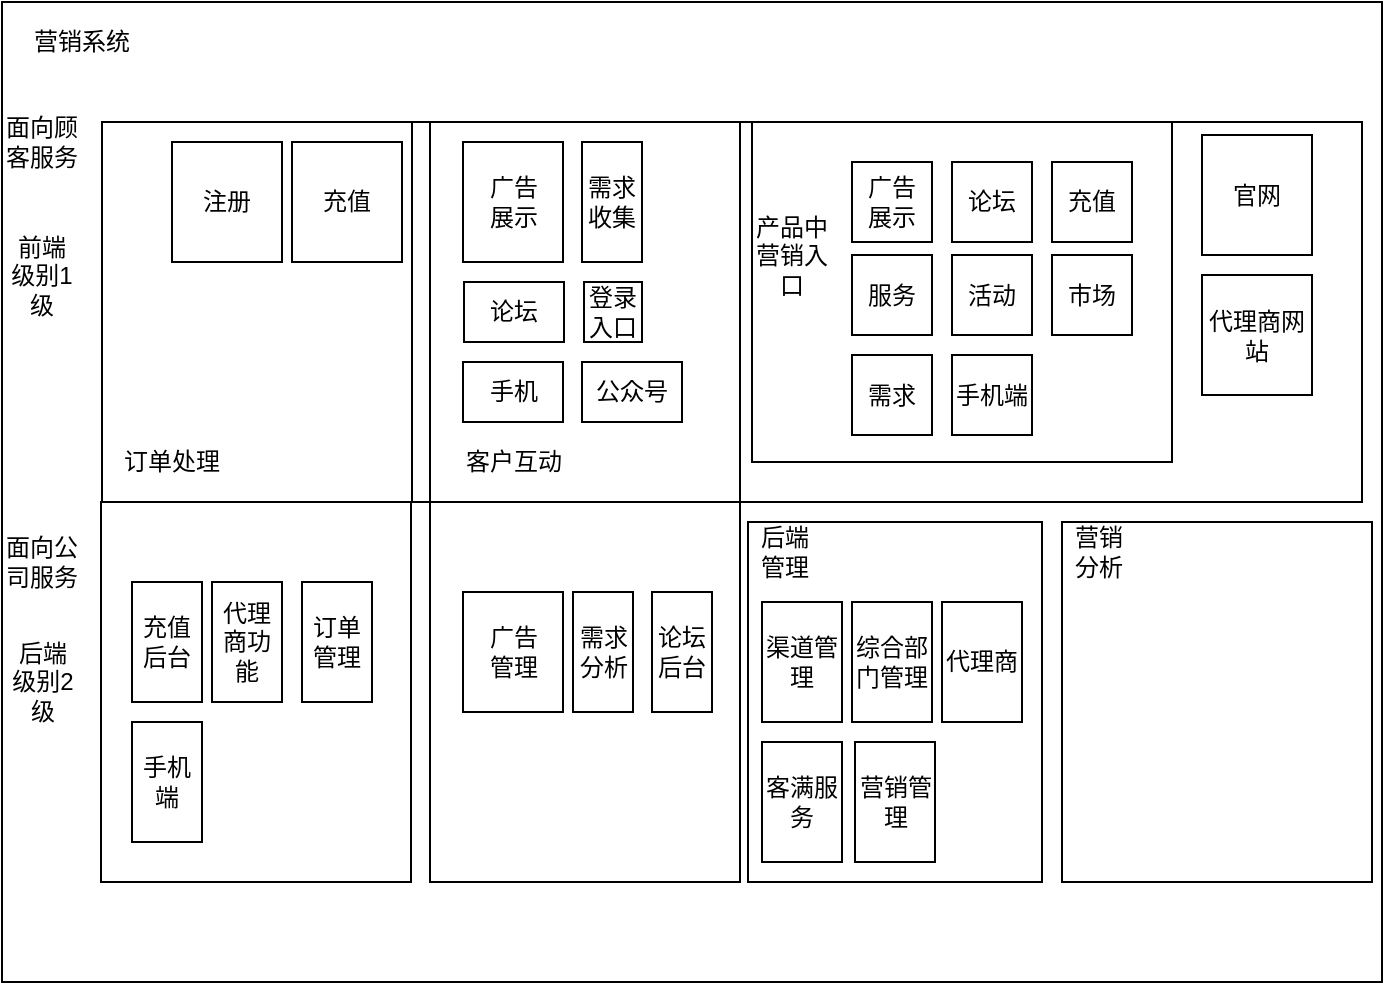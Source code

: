 <mxfile pages="6" version="11.2.8" type="github"><diagram id="dJOHCIkboeItPahkUNPv" name="系统架构"><mxGraphModel dx="1422" dy="745" grid="1" gridSize="10" guides="1" tooltips="1" connect="1" arrows="1" fold="1" page="1" pageScale="1" pageWidth="827" pageHeight="1169" math="0" shadow="0"><root><mxCell id="0"/><mxCell id="1" parent="0"/><mxCell id="8OVUZfRqo_2GLZZ9371y-1" value="" style="rounded=0;whiteSpace=wrap;html=1;" parent="1" vertex="1"><mxGeometry x="30" y="100" width="690" height="490" as="geometry"/></mxCell><mxCell id="BWvPKI6jvsDSWNP760tG-7" value="" style="rounded=0;whiteSpace=wrap;html=1;" parent="1" vertex="1"><mxGeometry x="244" y="350" width="155" height="190" as="geometry"/></mxCell><mxCell id="BWvPKI6jvsDSWNP760tG-6" value="" style="rounded=0;whiteSpace=wrap;html=1;" parent="1" vertex="1"><mxGeometry x="79.5" y="350" width="155" height="190" as="geometry"/></mxCell><mxCell id="BWvPKI6jvsDSWNP760tG-2" value="" style="rounded=0;whiteSpace=wrap;html=1;shadow=0;" parent="1" vertex="1"><mxGeometry x="80" y="160" width="630" height="190" as="geometry"/></mxCell><mxCell id="8OVUZfRqo_2GLZZ9371y-2" value="营销系统" style="text;html=1;strokeColor=none;fillColor=none;align=center;verticalAlign=middle;whiteSpace=wrap;rounded=0;" parent="1" vertex="1"><mxGeometry x="40" y="110" width="60" height="20" as="geometry"/></mxCell><mxCell id="8OVUZfRqo_2GLZZ9371y-5" value="面向顾客服务" style="text;html=1;strokeColor=none;fillColor=none;align=center;verticalAlign=middle;whiteSpace=wrap;rounded=0;" parent="1" vertex="1"><mxGeometry x="30" y="150" width="40" height="40" as="geometry"/></mxCell><mxCell id="8OVUZfRqo_2GLZZ9371y-6" value="面向公&lt;br&gt;司服务" style="text;html=1;strokeColor=none;fillColor=none;align=center;verticalAlign=middle;whiteSpace=wrap;rounded=0;" parent="1" vertex="1"><mxGeometry x="30" y="365" width="40" height="30" as="geometry"/></mxCell><mxCell id="8OVUZfRqo_2GLZZ9371y-14" value="" style="rounded=0;whiteSpace=wrap;html=1;" parent="1" vertex="1"><mxGeometry x="80" y="160" width="155" height="190" as="geometry"/></mxCell><mxCell id="8OVUZfRqo_2GLZZ9371y-7" value="充值" style="rounded=0;whiteSpace=wrap;html=1;" parent="1" vertex="1"><mxGeometry x="175" y="170" width="55" height="60" as="geometry"/></mxCell><mxCell id="8OVUZfRqo_2GLZZ9371y-8" value="充值后台" style="rounded=0;whiteSpace=wrap;html=1;" parent="1" vertex="1"><mxGeometry x="95" y="390" width="35" height="60" as="geometry"/></mxCell><mxCell id="8OVUZfRqo_2GLZZ9371y-15" value="注册" style="rounded=0;whiteSpace=wrap;html=1;" parent="1" vertex="1"><mxGeometry x="115" y="170" width="55" height="60" as="geometry"/></mxCell><mxCell id="8OVUZfRqo_2GLZZ9371y-19" value="订单处理" style="text;html=1;strokeColor=none;fillColor=none;align=center;verticalAlign=middle;whiteSpace=wrap;rounded=0;" parent="1" vertex="1"><mxGeometry x="85" y="320" width="60" height="20" as="geometry"/></mxCell><mxCell id="8OVUZfRqo_2GLZZ9371y-21" value="" style="rounded=0;whiteSpace=wrap;html=1;" parent="1" vertex="1"><mxGeometry x="405" y="160" width="210" height="170" as="geometry"/></mxCell><mxCell id="8OVUZfRqo_2GLZZ9371y-22" value="产品中营销入口" style="text;html=1;strokeColor=none;fillColor=none;align=center;verticalAlign=middle;whiteSpace=wrap;rounded=0;" parent="1" vertex="1"><mxGeometry x="405" y="200" width="40" height="53" as="geometry"/></mxCell><mxCell id="8OVUZfRqo_2GLZZ9371y-23" value="广告&lt;br&gt;展示" style="rounded=0;whiteSpace=wrap;html=1;" parent="1" vertex="1"><mxGeometry x="455" y="180" width="40" height="40" as="geometry"/></mxCell><mxCell id="8OVUZfRqo_2GLZZ9371y-24" value="论坛" style="rounded=0;whiteSpace=wrap;html=1;" parent="1" vertex="1"><mxGeometry x="505" y="180" width="40" height="40" as="geometry"/></mxCell><mxCell id="8OVUZfRqo_2GLZZ9371y-25" value="充值" style="rounded=0;whiteSpace=wrap;html=1;" parent="1" vertex="1"><mxGeometry x="555" y="180" width="40" height="40" as="geometry"/></mxCell><mxCell id="8OVUZfRqo_2GLZZ9371y-26" value="服务" style="rounded=0;whiteSpace=wrap;html=1;" parent="1" vertex="1"><mxGeometry x="455" y="226.5" width="40" height="40" as="geometry"/></mxCell><mxCell id="8OVUZfRqo_2GLZZ9371y-27" value="活动" style="rounded=0;whiteSpace=wrap;html=1;" parent="1" vertex="1"><mxGeometry x="505" y="226.5" width="40" height="40" as="geometry"/></mxCell><mxCell id="8OVUZfRqo_2GLZZ9371y-28" value="市场" style="rounded=0;whiteSpace=wrap;html=1;" parent="1" vertex="1"><mxGeometry x="555" y="226.5" width="40" height="40" as="geometry"/></mxCell><mxCell id="8OVUZfRqo_2GLZZ9371y-29" value="" style="rounded=0;whiteSpace=wrap;html=1;" parent="1" vertex="1"><mxGeometry x="244" y="160" width="155" height="190" as="geometry"/></mxCell><mxCell id="8OVUZfRqo_2GLZZ9371y-16" value="官网" style="rounded=0;whiteSpace=wrap;html=1;" parent="1" vertex="1"><mxGeometry x="630" y="166.5" width="55" height="60" as="geometry"/></mxCell><mxCell id="8OVUZfRqo_2GLZZ9371y-17" value="论坛" style="rounded=0;whiteSpace=wrap;html=1;" parent="1" vertex="1"><mxGeometry x="261" y="240" width="50" height="30" as="geometry"/></mxCell><mxCell id="8OVUZfRqo_2GLZZ9371y-18" value="代理商网站" style="rounded=0;whiteSpace=wrap;html=1;" parent="1" vertex="1"><mxGeometry x="630" y="236.5" width="55" height="60" as="geometry"/></mxCell><mxCell id="8OVUZfRqo_2GLZZ9371y-20" value="广告&lt;br&gt;展示" style="rounded=0;whiteSpace=wrap;html=1;" parent="1" vertex="1"><mxGeometry x="260.5" y="170" width="50" height="60" as="geometry"/></mxCell><mxCell id="8OVUZfRqo_2GLZZ9371y-30" value="客户互动" style="text;html=1;strokeColor=none;fillColor=none;align=center;verticalAlign=middle;whiteSpace=wrap;rounded=0;" parent="1" vertex="1"><mxGeometry x="255.5" y="320" width="60" height="20" as="geometry"/></mxCell><mxCell id="8OVUZfRqo_2GLZZ9371y-31" value="需求收集" style="rounded=0;whiteSpace=wrap;html=1;" parent="1" vertex="1"><mxGeometry x="320" y="170" width="30" height="60" as="geometry"/></mxCell><mxCell id="8OVUZfRqo_2GLZZ9371y-33" value="广告&lt;br&gt;管理" style="rounded=0;whiteSpace=wrap;html=1;" parent="1" vertex="1"><mxGeometry x="260.5" y="395" width="50" height="60" as="geometry"/></mxCell><mxCell id="8OVUZfRqo_2GLZZ9371y-34" value="前端&lt;br&gt;级别1级" style="text;html=1;strokeColor=none;fillColor=none;align=center;verticalAlign=middle;whiteSpace=wrap;rounded=0;" parent="1" vertex="1"><mxGeometry x="30" y="211.5" width="40" height="50" as="geometry"/></mxCell><mxCell id="8OVUZfRqo_2GLZZ9371y-35" value="后端&lt;br&gt;级别2级" style="text;html=1;strokeColor=none;fillColor=none;align=center;verticalAlign=middle;whiteSpace=wrap;rounded=0;" parent="1" vertex="1"><mxGeometry x="31" y="430" width="39" height="20" as="geometry"/></mxCell><mxCell id="8OVUZfRqo_2GLZZ9371y-36" value="需求分析" style="rounded=0;whiteSpace=wrap;html=1;" parent="1" vertex="1"><mxGeometry x="315.5" y="395" width="30" height="60" as="geometry"/></mxCell><mxCell id="8OVUZfRqo_2GLZZ9371y-37" value="需求" style="rounded=0;whiteSpace=wrap;html=1;" parent="1" vertex="1"><mxGeometry x="455" y="276.5" width="40" height="40" as="geometry"/></mxCell><mxCell id="8OVUZfRqo_2GLZZ9371y-38" value="论坛后台" style="rounded=0;whiteSpace=wrap;html=1;" parent="1" vertex="1"><mxGeometry x="355" y="395" width="30" height="60" as="geometry"/></mxCell><mxCell id="8OVUZfRqo_2GLZZ9371y-39" value="登录入口" style="rounded=0;whiteSpace=wrap;html=1;" parent="1" vertex="1"><mxGeometry x="321" y="240" width="29" height="30" as="geometry"/></mxCell><mxCell id="8OVUZfRqo_2GLZZ9371y-40" value="手机端" style="rounded=0;whiteSpace=wrap;html=1;" parent="1" vertex="1"><mxGeometry x="95" y="460" width="35" height="60" as="geometry"/></mxCell><mxCell id="8OVUZfRqo_2GLZZ9371y-41" value="代理商功能" style="rounded=0;whiteSpace=wrap;html=1;" parent="1" vertex="1"><mxGeometry x="135" y="390" width="35" height="60" as="geometry"/></mxCell><mxCell id="8OVUZfRqo_2GLZZ9371y-42" value="" style="rounded=0;whiteSpace=wrap;html=1;" parent="1" vertex="1"><mxGeometry x="403" y="360" width="147" height="180" as="geometry"/></mxCell><mxCell id="8OVUZfRqo_2GLZZ9371y-43" value="后端管理" style="text;html=1;strokeColor=none;fillColor=none;align=center;verticalAlign=middle;whiteSpace=wrap;rounded=0;" parent="1" vertex="1"><mxGeometry x="403" y="365" width="37" height="20" as="geometry"/></mxCell><mxCell id="8OVUZfRqo_2GLZZ9371y-44" value="手机端" style="rounded=0;whiteSpace=wrap;html=1;" parent="1" vertex="1"><mxGeometry x="505" y="276.5" width="40" height="40" as="geometry"/></mxCell><mxCell id="8OVUZfRqo_2GLZZ9371y-45" value="渠道管理" style="rounded=0;whiteSpace=wrap;html=1;" parent="1" vertex="1"><mxGeometry x="410" y="400" width="40" height="60" as="geometry"/></mxCell><mxCell id="8OVUZfRqo_2GLZZ9371y-46" value="综合部门管理" style="rounded=0;whiteSpace=wrap;html=1;" parent="1" vertex="1"><mxGeometry x="455" y="400" width="40" height="60" as="geometry"/></mxCell><mxCell id="8OVUZfRqo_2GLZZ9371y-47" value="代理商" style="rounded=0;whiteSpace=wrap;html=1;" parent="1" vertex="1"><mxGeometry x="500" y="400" width="40" height="60" as="geometry"/></mxCell><mxCell id="8OVUZfRqo_2GLZZ9371y-48" value="客满服务" style="rounded=0;whiteSpace=wrap;html=1;" parent="1" vertex="1"><mxGeometry x="410" y="470" width="40" height="60" as="geometry"/></mxCell><mxCell id="8OVUZfRqo_2GLZZ9371y-49" value="" style="rounded=0;whiteSpace=wrap;html=1;" parent="1" vertex="1"><mxGeometry x="560" y="360" width="155" height="180" as="geometry"/></mxCell><mxCell id="8OVUZfRqo_2GLZZ9371y-50" value="营销分析" style="text;html=1;strokeColor=none;fillColor=none;align=center;verticalAlign=middle;whiteSpace=wrap;rounded=0;" parent="1" vertex="1"><mxGeometry x="560" y="365" width="37" height="20" as="geometry"/></mxCell><mxCell id="8OVUZfRqo_2GLZZ9371y-51" value="营销管理" style="rounded=0;whiteSpace=wrap;html=1;" parent="1" vertex="1"><mxGeometry x="456.5" y="470" width="40" height="60" as="geometry"/></mxCell><mxCell id="ENSCE3bGkrFfB0t8PYa9-1" value="订单管理" style="rounded=0;whiteSpace=wrap;html=1;" parent="1" vertex="1"><mxGeometry x="180" y="390" width="35" height="60" as="geometry"/></mxCell><mxCell id="ENSCE3bGkrFfB0t8PYa9-2" value="手机" style="rounded=0;whiteSpace=wrap;html=1;" parent="1" vertex="1"><mxGeometry x="260.5" y="280" width="50" height="30" as="geometry"/></mxCell><mxCell id="ENSCE3bGkrFfB0t8PYa9-3" value="公众号" style="rounded=0;whiteSpace=wrap;html=1;" parent="1" vertex="1"><mxGeometry x="320" y="280" width="50" height="30" as="geometry"/></mxCell></root></mxGraphModel></diagram><diagram id="Pqgnx7zMraRc7JqSscB2" name="系统关系"><mxGraphModel dx="1422" dy="794" grid="1" gridSize="10" guides="1" tooltips="1" connect="1" arrows="1" fold="1" page="1" pageScale="1" pageWidth="827" pageHeight="1169" math="0" shadow="0"><root><mxCell id="yq1xWKlDOMoZtoN_yqeq-0"/><mxCell id="yq1xWKlDOMoZtoN_yqeq-1" parent="yq1xWKlDOMoZtoN_yqeq-0"/><mxCell id="4lQ2TejCgX8a-yZA1V0F-0" value="" style="rounded=0;whiteSpace=wrap;html=1;" parent="yq1xWKlDOMoZtoN_yqeq-1" vertex="1"><mxGeometry x="40" y="185" width="410" height="370" as="geometry"/></mxCell><mxCell id="4lQ2TejCgX8a-yZA1V0F-1" value="营销系统" style="text;html=1;strokeColor=none;fillColor=none;align=center;verticalAlign=middle;whiteSpace=wrap;rounded=0;" parent="yq1xWKlDOMoZtoN_yqeq-1" vertex="1"><mxGeometry x="70" y="191" width="60" height="20" as="geometry"/></mxCell><mxCell id="1bNXqoCAz5BI5CjWrbjK-0" value="" style="rounded=0;whiteSpace=wrap;html=1;" parent="yq1xWKlDOMoZtoN_yqeq-1" vertex="1"><mxGeometry x="500" y="395" width="240" height="150" as="geometry"/></mxCell><mxCell id="1bNXqoCAz5BI5CjWrbjK-1" value="产品运维" style="text;html=1;strokeColor=none;fillColor=none;align=center;verticalAlign=middle;whiteSpace=wrap;rounded=0;" parent="yq1xWKlDOMoZtoN_yqeq-1" vertex="1"><mxGeometry x="500" y="395" width="60" height="20" as="geometry"/></mxCell><mxCell id="1bNXqoCAz5BI5CjWrbjK-2" value="" style="rounded=0;whiteSpace=wrap;html=1;" parent="yq1xWKlDOMoZtoN_yqeq-1" vertex="1"><mxGeometry x="490" y="110" width="240" height="150" as="geometry"/></mxCell><mxCell id="1bNXqoCAz5BI5CjWrbjK-3" value="产品" style="text;html=1;strokeColor=none;fillColor=none;align=center;verticalAlign=middle;whiteSpace=wrap;rounded=0;" parent="yq1xWKlDOMoZtoN_yqeq-1" vertex="1"><mxGeometry x="490" y="110" width="40" height="20" as="geometry"/></mxCell><mxCell id="1bNXqoCAz5BI5CjWrbjK-4" value="" style="rounded=0;whiteSpace=wrap;html=1;fillColor=#FFCE9F;" parent="yq1xWKlDOMoZtoN_yqeq-1" vertex="1"><mxGeometry x="150" y="211" width="250" height="89" as="geometry"/></mxCell><mxCell id="1bNXqoCAz5BI5CjWrbjK-5" value="前端" style="text;html=1;strokeColor=none;fillColor=none;align=center;verticalAlign=middle;whiteSpace=wrap;rounded=0;" parent="yq1xWKlDOMoZtoN_yqeq-1" vertex="1"><mxGeometry x="150" y="211" width="40" height="20" as="geometry"/></mxCell><mxCell id="1bNXqoCAz5BI5CjWrbjK-6" value="营销入口" style="rounded=0;whiteSpace=wrap;html=1;" parent="yq1xWKlDOMoZtoN_yqeq-1" vertex="1"><mxGeometry x="500" y="191" width="120" height="60" as="geometry"/></mxCell><mxCell id="D-LvVQpmipNb1l8DdOZ_-0" value="" style="endArrow=classic;html=1;entryX=1;entryY=0.5;entryDx=0;entryDy=0;exitX=0;exitY=0.5;exitDx=0;exitDy=0;" parent="yq1xWKlDOMoZtoN_yqeq-1" source="1bNXqoCAz5BI5CjWrbjK-6" target="1bNXqoCAz5BI5CjWrbjK-4" edge="1"><mxGeometry width="50" height="50" relative="1" as="geometry"><mxPoint x="40" y="690" as="sourcePoint"/><mxPoint x="90" y="640" as="targetPoint"/></mxGeometry></mxCell><mxCell id="D-LvVQpmipNb1l8DdOZ_-1" value="" style="rounded=0;whiteSpace=wrap;html=1;fillColor=#A9C4EB;" parent="yq1xWKlDOMoZtoN_yqeq-1" vertex="1"><mxGeometry x="160" y="435.5" width="250" height="89" as="geometry"/></mxCell><mxCell id="D-LvVQpmipNb1l8DdOZ_-2" value="后端" style="text;html=1;strokeColor=none;fillColor=none;align=center;verticalAlign=middle;whiteSpace=wrap;rounded=0;" parent="yq1xWKlDOMoZtoN_yqeq-1" vertex="1"><mxGeometry x="160" y="435.5" width="40" height="20" as="geometry"/></mxCell><mxCell id="D-LvVQpmipNb1l8DdOZ_-4" value="" style="endArrow=classic;html=1;exitX=1;exitY=0.75;exitDx=0;exitDy=0;entryX=0;entryY=0.207;entryDx=0;entryDy=0;entryPerimeter=0;" parent="yq1xWKlDOMoZtoN_yqeq-1" source="1bNXqoCAz5BI5CjWrbjK-4" target="1bNXqoCAz5BI5CjWrbjK-0" edge="1"><mxGeometry width="50" height="50" relative="1" as="geometry"><mxPoint x="540" y="400" as="sourcePoint"/><mxPoint x="590" y="350" as="targetPoint"/></mxGeometry></mxCell><mxCell id="D-LvVQpmipNb1l8DdOZ_-5" value="" style="endArrow=classic;html=1;exitX=1;exitY=0.25;exitDx=0;exitDy=0;entryX=-0.004;entryY=0.44;entryDx=0;entryDy=0;entryPerimeter=0;" parent="yq1xWKlDOMoZtoN_yqeq-1" source="D-LvVQpmipNb1l8DdOZ_-1" target="1bNXqoCAz5BI5CjWrbjK-0" edge="1"><mxGeometry width="50" height="50" relative="1" as="geometry"><mxPoint x="530" y="390" as="sourcePoint"/><mxPoint x="580" y="340" as="targetPoint"/></mxGeometry></mxCell><mxCell id="UVsDrIkHh0q3CUf3s7f0-0" value="安全" style="ellipse;whiteSpace=wrap;html=1;aspect=fixed;" parent="yq1xWKlDOMoZtoN_yqeq-1" vertex="1"><mxGeometry x="333" y="40" width="80" height="80" as="geometry"/></mxCell><mxCell id="UVsDrIkHh0q3CUf3s7f0-1" value="" style="endArrow=classic;html=1;exitX=0.9;exitY=0.011;exitDx=0;exitDy=0;exitPerimeter=0;" parent="yq1xWKlDOMoZtoN_yqeq-1" source="1bNXqoCAz5BI5CjWrbjK-4" target="UVsDrIkHh0q3CUf3s7f0-0" edge="1"><mxGeometry width="50" height="50" relative="1" as="geometry"><mxPoint x="240" y="170" as="sourcePoint"/><mxPoint x="290" y="120" as="targetPoint"/></mxGeometry></mxCell><mxCell id="UVsDrIkHh0q3CUf3s7f0-2" value="" style="endArrow=classic;html=1;entryX=1;entryY=1;entryDx=0;entryDy=0;exitX=0;exitY=0.25;exitDx=0;exitDy=0;" parent="yq1xWKlDOMoZtoN_yqeq-1" source="1bNXqoCAz5BI5CjWrbjK-6" target="UVsDrIkHh0q3CUf3s7f0-0" edge="1"><mxGeometry width="50" height="50" relative="1" as="geometry"><mxPoint x="450" y="120" as="sourcePoint"/><mxPoint x="500" y="70" as="targetPoint"/></mxGeometry></mxCell></root></mxGraphModel></diagram><diagram id="7S4e7h_PR0G4JsXW_dsQ" name="功能结构"><mxGraphModel dx="1422" dy="794" grid="1" gridSize="10" guides="1" tooltips="1" connect="1" arrows="1" fold="1" page="1" pageScale="1" pageWidth="827" pageHeight="1169" math="0" shadow="0"><root><mxCell id="jZ7iT4do6BkYZ6uObkEb-0"/><mxCell id="jZ7iT4do6BkYZ6uObkEb-1" parent="jZ7iT4do6BkYZ6uObkEb-0"/><mxCell id="5mTYaQjvC6P9cI42qPxk-0" value="" style="rounded=0;whiteSpace=wrap;html=1;" parent="jZ7iT4do6BkYZ6uObkEb-1" vertex="1"><mxGeometry x="30" y="100" width="710" height="490" as="geometry"/></mxCell><mxCell id="5mTYaQjvC6P9cI42qPxk-1" value="营销系统" style="text;html=1;strokeColor=none;fillColor=none;align=center;verticalAlign=middle;whiteSpace=wrap;rounded=0;" parent="jZ7iT4do6BkYZ6uObkEb-1" vertex="1"><mxGeometry x="40" y="110" width="60" height="20" as="geometry"/></mxCell><mxCell id="5mTYaQjvC6P9cI42qPxk-2" value="功能结构" style="text;html=1;strokeColor=none;fillColor=none;align=center;verticalAlign=middle;whiteSpace=wrap;rounded=0;" parent="jZ7iT4do6BkYZ6uObkEb-1" vertex="1"><mxGeometry x="50" y="130" width="40" height="20" as="geometry"/></mxCell><mxCell id="5mTYaQjvC6P9cI42qPxk-3" value="" style="rounded=0;whiteSpace=wrap;html=1;" parent="jZ7iT4do6BkYZ6uObkEb-1" vertex="1"><mxGeometry x="60" y="170" width="160" height="350" as="geometry"/></mxCell><mxCell id="5mTYaQjvC6P9cI42qPxk-4" value="商务订单体系" style="text;html=1;strokeColor=none;fillColor=none;align=center;verticalAlign=middle;whiteSpace=wrap;rounded=0;" parent="jZ7iT4do6BkYZ6uObkEb-1" vertex="1"><mxGeometry x="60" y="180" width="40" height="20" as="geometry"/></mxCell><mxCell id="5mTYaQjvC6P9cI42qPxk-5" value="注册" style="rounded=0;whiteSpace=wrap;html=1;" parent="jZ7iT4do6BkYZ6uObkEb-1" vertex="1"><mxGeometry x="80" y="210" width="110" height="30" as="geometry"/></mxCell><mxCell id="5mTYaQjvC6P9cI42qPxk-6" value="充值" style="rounded=0;whiteSpace=wrap;html=1;" parent="jZ7iT4do6BkYZ6uObkEb-1" vertex="1"><mxGeometry x="80" y="245" width="110" height="35" as="geometry"/></mxCell><mxCell id="5mTYaQjvC6P9cI42qPxk-7" value="单据" style="rounded=0;whiteSpace=wrap;html=1;" parent="jZ7iT4do6BkYZ6uObkEb-1" vertex="1"><mxGeometry x="80" y="344" width="110" height="30" as="geometry"/></mxCell><mxCell id="5mTYaQjvC6P9cI42qPxk-8" value="发票" style="rounded=0;whiteSpace=wrap;html=1;" parent="jZ7iT4do6BkYZ6uObkEb-1" vertex="1"><mxGeometry x="80" y="390" width="110" height="30" as="geometry"/></mxCell><mxCell id="5mTYaQjvC6P9cI42qPxk-9" value="财务" style="rounded=0;whiteSpace=wrap;html=1;" parent="jZ7iT4do6BkYZ6uObkEb-1" vertex="1"><mxGeometry x="80" y="430" width="110" height="30" as="geometry"/></mxCell><mxCell id="5mTYaQjvC6P9cI42qPxk-10" value="退款" style="rounded=0;whiteSpace=wrap;html=1;" parent="jZ7iT4do6BkYZ6uObkEb-1" vertex="1"><mxGeometry x="80" y="470" width="110" height="30" as="geometry"/></mxCell><mxCell id="5mTYaQjvC6P9cI42qPxk-11" value="基本信息" style="rounded=0;whiteSpace=wrap;html=1;" parent="jZ7iT4do6BkYZ6uObkEb-1" vertex="1"><mxGeometry x="60" y="540" width="330" height="40" as="geometry"/></mxCell><mxCell id="5mTYaQjvC6P9cI42qPxk-12" value="" style="rounded=0;whiteSpace=wrap;html=1;" parent="jZ7iT4do6BkYZ6uObkEb-1" vertex="1"><mxGeometry x="230" y="170" width="160" height="350" as="geometry"/></mxCell><mxCell id="5mTYaQjvC6P9cI42qPxk-13" value="客户服务体系" style="text;html=1;strokeColor=none;fillColor=none;align=center;verticalAlign=middle;whiteSpace=wrap;rounded=0;" parent="jZ7iT4do6BkYZ6uObkEb-1" vertex="1"><mxGeometry x="230" y="180" width="40" height="20" as="geometry"/></mxCell><mxCell id="5mTYaQjvC6P9cI42qPxk-14" value="" style="rounded=0;whiteSpace=wrap;html=1;" parent="jZ7iT4do6BkYZ6uObkEb-1" vertex="1"><mxGeometry x="400" y="170" width="160" height="350" as="geometry"/></mxCell><mxCell id="5mTYaQjvC6P9cI42qPxk-15" value="营销分析体系" style="text;html=1;strokeColor=none;fillColor=none;align=center;verticalAlign=middle;whiteSpace=wrap;rounded=0;" parent="jZ7iT4do6BkYZ6uObkEb-1" vertex="1"><mxGeometry x="400" y="180" width="40" height="20" as="geometry"/></mxCell><mxCell id="5mTYaQjvC6P9cI42qPxk-16" value="" style="rounded=0;whiteSpace=wrap;html=1;" parent="jZ7iT4do6BkYZ6uObkEb-1" vertex="1"><mxGeometry x="570" y="170" width="160" height="350" as="geometry"/></mxCell><mxCell id="5mTYaQjvC6P9cI42qPxk-17" value="营销体系" style="text;html=1;strokeColor=none;fillColor=none;align=center;verticalAlign=middle;whiteSpace=wrap;rounded=0;" parent="jZ7iT4do6BkYZ6uObkEb-1" vertex="1"><mxGeometry x="570" y="180" width="40" height="20" as="geometry"/></mxCell><mxCell id="5mTYaQjvC6P9cI42qPxk-18" value="报备" style="rounded=0;whiteSpace=wrap;html=1;" parent="jZ7iT4do6BkYZ6uObkEb-1" vertex="1"><mxGeometry x="250" y="210" width="110" height="40" as="geometry"/></mxCell><mxCell id="5mTYaQjvC6P9cI42qPxk-19" value="回访" style="rounded=0;whiteSpace=wrap;html=1;" parent="jZ7iT4do6BkYZ6uObkEb-1" vertex="1"><mxGeometry x="250" y="250" width="110" height="40" as="geometry"/></mxCell><mxCell id="5mTYaQjvC6P9cI42qPxk-20" value="培训" style="rounded=0;whiteSpace=wrap;html=1;" parent="jZ7iT4do6BkYZ6uObkEb-1" vertex="1"><mxGeometry x="250" y="290" width="110" height="40" as="geometry"/></mxCell><mxCell id="5mTYaQjvC6P9cI42qPxk-21" value="需求" style="rounded=0;whiteSpace=wrap;html=1;" parent="jZ7iT4do6BkYZ6uObkEb-1" vertex="1"><mxGeometry x="250" y="334.5" width="110" height="41" as="geometry"/></mxCell><mxCell id="5mTYaQjvC6P9cI42qPxk-22" value="开发问题" style="rounded=0;whiteSpace=wrap;html=1;" parent="jZ7iT4do6BkYZ6uObkEb-1" vertex="1"><mxGeometry x="250" y="380" width="110" height="40" as="geometry"/></mxCell><mxCell id="5mTYaQjvC6P9cI42qPxk-23" value="客户档案管理" style="rounded=0;whiteSpace=wrap;html=1;" parent="jZ7iT4do6BkYZ6uObkEb-1" vertex="1"><mxGeometry x="250" y="420" width="110" height="40" as="geometry"/></mxCell><mxCell id="5mTYaQjvC6P9cI42qPxk-24" value="服务中心" style="rounded=0;whiteSpace=wrap;html=1;" parent="jZ7iT4do6BkYZ6uObkEb-1" vertex="1"><mxGeometry x="250" y="465" width="110" height="40" as="geometry"/></mxCell><mxCell id="A1wNtlcs6fIiUhesQlCn-0" value="公司数据分析" style="rounded=0;whiteSpace=wrap;html=1;" parent="jZ7iT4do6BkYZ6uObkEb-1" vertex="1"><mxGeometry x="411.5" y="260" width="137" height="60" as="geometry"/></mxCell><mxCell id="A1wNtlcs6fIiUhesQlCn-1" value="代理/部门&lt;br&gt;业绩分析" style="rounded=0;whiteSpace=wrap;html=1;" parent="jZ7iT4do6BkYZ6uObkEb-1" vertex="1"><mxGeometry x="412" y="330" width="137" height="70" as="geometry"/></mxCell><mxCell id="A1wNtlcs6fIiUhesQlCn-2" value="总部数据分析" style="rounded=0;whiteSpace=wrap;html=1;" parent="jZ7iT4do6BkYZ6uObkEb-1" vertex="1"><mxGeometry x="408.5" y="415" width="140" height="90" as="geometry"/></mxCell><mxCell id="A1wNtlcs6fIiUhesQlCn-3" value="广告" style="rounded=0;whiteSpace=wrap;html=1;" parent="jZ7iT4do6BkYZ6uObkEb-1" vertex="1"><mxGeometry x="595" y="210" width="110" height="30" as="geometry"/></mxCell><mxCell id="A1wNtlcs6fIiUhesQlCn-4" value="活动" style="rounded=0;whiteSpace=wrap;html=1;" parent="jZ7iT4do6BkYZ6uObkEb-1" vertex="1"><mxGeometry x="595" y="245" width="110" height="30" as="geometry"/></mxCell><mxCell id="A1wNtlcs6fIiUhesQlCn-5" value="代理商" style="rounded=0;whiteSpace=wrap;html=1;" parent="jZ7iT4do6BkYZ6uObkEb-1" vertex="1"><mxGeometry x="595" y="280" width="110" height="30" as="geometry"/></mxCell><mxCell id="A1wNtlcs6fIiUhesQlCn-6" value="渠道管理" style="rounded=0;whiteSpace=wrap;html=1;" parent="jZ7iT4do6BkYZ6uObkEb-1" vertex="1"><mxGeometry x="595" y="315" width="110" height="30" as="geometry"/></mxCell><mxCell id="A1wNtlcs6fIiUhesQlCn-7" value="潜客" style="rounded=0;whiteSpace=wrap;html=1;" parent="jZ7iT4do6BkYZ6uObkEb-1" vertex="1"><mxGeometry x="595" y="350" width="110" height="35" as="geometry"/></mxCell><mxCell id="A1wNtlcs6fIiUhesQlCn-8" value="直销" style="rounded=0;whiteSpace=wrap;html=1;" parent="jZ7iT4do6BkYZ6uObkEb-1" vertex="1"><mxGeometry x="595" y="392.5" width="110" height="35" as="geometry"/></mxCell><mxCell id="gHO6ef_lXGSpb9t3n9Oh-2" value="推推联盟" style="rounded=0;whiteSpace=wrap;html=1;" parent="jZ7iT4do6BkYZ6uObkEb-1" vertex="1"><mxGeometry x="595" y="432.5" width="110" height="35" as="geometry"/></mxCell><mxCell id="lQfe3J5q6KxL_lvtJcgv-1" value="市场" style="rounded=0;whiteSpace=wrap;html=1;" parent="jZ7iT4do6BkYZ6uObkEb-1" vertex="1"><mxGeometry x="80" y="292.5" width="110" height="35" as="geometry"/></mxCell><mxCell id="lQfe3J5q6KxL_lvtJcgv-2" value="官网" style="rounded=0;whiteSpace=wrap;html=1;" parent="jZ7iT4do6BkYZ6uObkEb-1" vertex="1"><mxGeometry x="400" y="540" width="330" height="40" as="geometry"/></mxCell><mxCell id="Z7D7baugKNcRXZxhu0Mo-0" value="营销单据" style="rounded=0;whiteSpace=wrap;html=1;" parent="jZ7iT4do6BkYZ6uObkEb-1" vertex="1"><mxGeometry x="413" y="215" width="137" height="30" as="geometry"/></mxCell></root></mxGraphModel></diagram><diagram id="PW5hAGnzM-X0A5WvJ5Ch" name="应用市场与产品关系"><mxGraphModel dx="1422" dy="794" grid="1" gridSize="10" guides="1" tooltips="1" connect="1" arrows="1" fold="1" page="1" pageScale="1" pageWidth="827" pageHeight="1169" math="0" shadow="0"><root><mxCell id="bTIxKgDUJjPj06g-7VuG-0"/><mxCell id="bTIxKgDUJjPj06g-7VuG-1" parent="bTIxKgDUJjPj06g-7VuG-0"/><mxCell id="bTIxKgDUJjPj06g-7VuG-3" value="" style="rounded=0;whiteSpace=wrap;html=1;fillColor=#FFFFFF;" parent="bTIxKgDUJjPj06g-7VuG-1" vertex="1"><mxGeometry x="80" y="40" width="630" height="230" as="geometry"/></mxCell><mxCell id="bTIxKgDUJjPj06g-7VuG-4" value="客户-应用市场" style="text;html=1;strokeColor=none;fillColor=none;align=center;verticalAlign=middle;whiteSpace=wrap;rounded=0;" parent="bTIxKgDUJjPj06g-7VuG-1" vertex="1"><mxGeometry x="80" y="40" width="90" height="20" as="geometry"/></mxCell><mxCell id="bTIxKgDUJjPj06g-7VuG-5" value="" style="rounded=0;whiteSpace=wrap;html=1;fillColor=#FFFFFF;" parent="bTIxKgDUJjPj06g-7VuG-1" vertex="1"><mxGeometry x="320" y="120" width="350" height="135" as="geometry"/></mxCell><mxCell id="bTIxKgDUJjPj06g-7VuG-6" value="公司-产品" style="text;html=1;strokeColor=none;fillColor=none;align=center;verticalAlign=middle;whiteSpace=wrap;rounded=0;" parent="bTIxKgDUJjPj06g-7VuG-1" vertex="1"><mxGeometry x="320" y="120" width="60" height="20" as="geometry"/></mxCell><mxCell id="bTIxKgDUJjPj06g-7VuG-8" value="" style="rounded=0;whiteSpace=wrap;html=1;fillColor=#FFFFFF;" parent="bTIxKgDUJjPj06g-7VuG-1" vertex="1"><mxGeometry x="80" y="320" width="630" height="230" as="geometry"/></mxCell><mxCell id="bTIxKgDUJjPj06g-7VuG-9" value="公司-产品" style="text;html=1;strokeColor=none;fillColor=none;align=center;verticalAlign=middle;whiteSpace=wrap;rounded=0;" parent="bTIxKgDUJjPj06g-7VuG-1" vertex="1"><mxGeometry x="80" y="320" width="90" height="20" as="geometry"/></mxCell><mxCell id="bTIxKgDUJjPj06g-7VuG-10" value="" style="rounded=0;whiteSpace=wrap;html=1;fillColor=#FFFFFF;" parent="bTIxKgDUJjPj06g-7VuG-1" vertex="1"><mxGeometry x="320" y="400" width="350" height="135" as="geometry"/></mxCell><mxCell id="bTIxKgDUJjPj06g-7VuG-11" value="？？-应用市场" style="text;html=1;strokeColor=none;fillColor=none;align=center;verticalAlign=middle;whiteSpace=wrap;rounded=0;" parent="bTIxKgDUJjPj06g-7VuG-1" vertex="1"><mxGeometry x="320" y="400" width="90" height="20" as="geometry"/></mxCell></root></mxGraphModel></diagram><diagram id="zit_y9l9dPuZ4VLRROzW" name="数据流向"><mxGraphModel dx="1422" dy="794" grid="1" gridSize="10" guides="1" tooltips="1" connect="1" arrows="1" fold="1" page="1" pageScale="1" pageWidth="827" pageHeight="1169" math="0" shadow="0"><root><mxCell id="tKVMfG_kNmDn2HmTsVeu-0"/><mxCell id="tKVMfG_kNmDn2HmTsVeu-1" parent="tKVMfG_kNmDn2HmTsVeu-0"/><mxCell id="JgkcUE_h2WwKc_M22riB-0" value="" style="rounded=0;whiteSpace=wrap;html=1;" parent="tKVMfG_kNmDn2HmTsVeu-1" vertex="1"><mxGeometry x="30" y="100" width="560" height="490" as="geometry"/></mxCell><mxCell id="JgkcUE_h2WwKc_M22riB-1" value="营销系统分析数据级流向" style="text;html=1;strokeColor=none;fillColor=none;align=center;verticalAlign=middle;whiteSpace=wrap;rounded=0;" parent="tKVMfG_kNmDn2HmTsVeu-1" vertex="1"><mxGeometry x="30" y="110" width="140" height="20" as="geometry"/></mxCell><mxCell id="jKG-J144zelPDataTPBU-0" value="公司数据分析" style="rounded=0;whiteSpace=wrap;html=1;" parent="tKVMfG_kNmDn2HmTsVeu-1" vertex="1"><mxGeometry x="300" y="250" width="137" height="80" as="geometry"/></mxCell><mxCell id="jKG-J144zelPDataTPBU-1" value="代理/部门&lt;br&gt;业绩分析" style="rounded=0;whiteSpace=wrap;html=1;" parent="tKVMfG_kNmDn2HmTsVeu-1" vertex="1"><mxGeometry x="210" y="412.5" width="137" height="95" as="geometry"/></mxCell><mxCell id="jKG-J144zelPDataTPBU-2" value="总部数据分析" style="rounded=0;whiteSpace=wrap;html=1;" parent="tKVMfG_kNmDn2HmTsVeu-1" vertex="1"><mxGeometry x="408.5" y="415" width="140" height="90" as="geometry"/></mxCell><mxCell id="jKG-J144zelPDataTPBU-3" value="" style="endArrow=classic;html=1;" parent="tKVMfG_kNmDn2HmTsVeu-1" source="jKG-J144zelPDataTPBU-0" target="jKG-J144zelPDataTPBU-1" edge="1"><mxGeometry width="50" height="50" relative="1" as="geometry"><mxPoint x="20" y="360" as="sourcePoint"/><mxPoint x="70" y="310" as="targetPoint"/></mxGeometry></mxCell><mxCell id="jKG-J144zelPDataTPBU-4" value="" style="endArrow=classic;html=1;exitX=0.642;exitY=1;exitDx=0;exitDy=0;exitPerimeter=0;" parent="tKVMfG_kNmDn2HmTsVeu-1" source="jKG-J144zelPDataTPBU-0" target="jKG-J144zelPDataTPBU-2" edge="1"><mxGeometry width="50" height="50" relative="1" as="geometry"><mxPoint x="130" y="450" as="sourcePoint"/><mxPoint x="180" y="400" as="targetPoint"/></mxGeometry></mxCell><mxCell id="jKG-J144zelPDataTPBU-5" value="商务订单体系" style="rounded=0;whiteSpace=wrap;html=1;fillColor=#FFFFFF;" parent="tKVMfG_kNmDn2HmTsVeu-1" vertex="1"><mxGeometry x="70" y="170" width="120" height="60" as="geometry"/></mxCell><mxCell id="jKG-J144zelPDataTPBU-6" value="客户服务体系" style="rounded=0;whiteSpace=wrap;html=1;fillColor=#FFFFFF;" parent="tKVMfG_kNmDn2HmTsVeu-1" vertex="1"><mxGeometry x="227" y="170" width="120" height="60" as="geometry"/></mxCell><mxCell id="jKG-J144zelPDataTPBU-7" value="营销体系" style="rounded=0;whiteSpace=wrap;html=1;fillColor=#FFFFFF;" parent="tKVMfG_kNmDn2HmTsVeu-1" vertex="1"><mxGeometry x="377" y="170" width="120" height="60" as="geometry"/></mxCell><mxCell id="jKG-J144zelPDataTPBU-8" value="" style="endArrow=classic;html=1;" parent="tKVMfG_kNmDn2HmTsVeu-1" source="jKG-J144zelPDataTPBU-5" target="jKG-J144zelPDataTPBU-0" edge="1"><mxGeometry width="50" height="50" relative="1" as="geometry"><mxPoint x="180" y="330" as="sourcePoint"/><mxPoint x="230" y="280" as="targetPoint"/></mxGeometry></mxCell><mxCell id="Wh_tYCI5HR1XBScPqwsg-0" value="" style="endArrow=classic;html=1;" parent="tKVMfG_kNmDn2HmTsVeu-1" source="jKG-J144zelPDataTPBU-6" target="jKG-J144zelPDataTPBU-0" edge="1"><mxGeometry width="50" height="50" relative="1" as="geometry"><mxPoint x="240" y="350" as="sourcePoint"/><mxPoint x="290" y="300" as="targetPoint"/></mxGeometry></mxCell><mxCell id="Wh_tYCI5HR1XBScPqwsg-1" value="" style="endArrow=classic;html=1;exitX=0.5;exitY=1;exitDx=0;exitDy=0;entryX=0.75;entryY=0;entryDx=0;entryDy=0;" parent="tKVMfG_kNmDn2HmTsVeu-1" source="jKG-J144zelPDataTPBU-7" target="jKG-J144zelPDataTPBU-0" edge="1"><mxGeometry width="50" height="50" relative="1" as="geometry"><mxPoint x="190" y="380" as="sourcePoint"/><mxPoint x="240" y="330" as="targetPoint"/></mxGeometry></mxCell><mxCell id="Wh_tYCI5HR1XBScPqwsg-2" value="" style="rounded=0;whiteSpace=wrap;html=1;fillColor=#FFFFFF;" parent="tKVMfG_kNmDn2HmTsVeu-1" vertex="1"><mxGeometry x="610" y="115" width="200" height="270" as="geometry"/></mxCell><mxCell id="Wh_tYCI5HR1XBScPqwsg-3" value="产品运维" style="text;html=1;strokeColor=none;fillColor=none;align=center;verticalAlign=middle;whiteSpace=wrap;rounded=0;" parent="tKVMfG_kNmDn2HmTsVeu-1" vertex="1"><mxGeometry x="610" y="120" width="60" height="20" as="geometry"/></mxCell><mxCell id="Wh_tYCI5HR1XBScPqwsg-4" value="百川数据" style="rounded=0;whiteSpace=wrap;html=1;fillColor=#FFFFFF;" parent="tKVMfG_kNmDn2HmTsVeu-1" vertex="1"><mxGeometry x="620" y="160" width="120" height="60" as="geometry"/></mxCell><mxCell id="Wh_tYCI5HR1XBScPqwsg-5" value="" style="endArrow=classic;html=1;" parent="tKVMfG_kNmDn2HmTsVeu-1" source="Wh_tYCI5HR1XBScPqwsg-4" target="jKG-J144zelPDataTPBU-0" edge="1"><mxGeometry width="50" height="50" relative="1" as="geometry"><mxPoint x="640" y="330" as="sourcePoint"/><mxPoint x="690" y="280" as="targetPoint"/></mxGeometry></mxCell></root></mxGraphModel></diagram><diagram id="kACyKU24K7D6tXViDHvN" name="Page-6"><mxGraphModel dx="2249" dy="794" grid="1" gridSize="10" guides="1" tooltips="1" connect="1" arrows="1" fold="1" page="1" pageScale="1" pageWidth="827" pageHeight="1169" math="0" shadow="0"><root><mxCell id="IZgwmWKqm5p3BdEOXUdt-0"/><mxCell id="IZgwmWKqm5p3BdEOXUdt-1" parent="IZgwmWKqm5p3BdEOXUdt-0"/><mxCell id="IZgwmWKqm5p3BdEOXUdt-35" value="" style="rounded=1;arcSize=10;dashed=1;strokeColor=#000000;fillColor=none;gradientColor=none;dashPattern=8 3 1 3;strokeWidth=2;" parent="IZgwmWKqm5p3BdEOXUdt-1" vertex="1"><mxGeometry x="-142" y="188.5" width="512" height="682" as="geometry"/></mxCell><mxCell id="IZgwmWKqm5p3BdEOXUdt-2" value="" style="rounded=1;arcSize=10;dashed=1;strokeColor=#000000;fillColor=none;gradientColor=none;dashPattern=8 3 1 3;strokeWidth=2;" parent="IZgwmWKqm5p3BdEOXUdt-1" vertex="1"><mxGeometry x="-670" y="188.5" width="520" height="522" as="geometry"/></mxCell><mxCell id="IZgwmWKqm5p3BdEOXUdt-10" value="经营管理（小章鱼）" style="verticalAlign=top;align=left;spacingTop=8;spacingLeft=2;spacingRight=12;shape=cube;size=10;direction=south;fontStyle=4;html=1;" parent="IZgwmWKqm5p3BdEOXUdt-1" vertex="1"><mxGeometry x="-640" y="210.5" width="470" height="300" as="geometry"/></mxCell><mxCell id="IZgwmWKqm5p3BdEOXUdt-11" value="营销推广（运营）" style="verticalAlign=top;align=left;spacingTop=8;spacingLeft=2;spacingRight=12;shape=cube;size=10;direction=south;fontStyle=4;html=1;" parent="IZgwmWKqm5p3BdEOXUdt-1" vertex="1"><mxGeometry x="-120" y="210.5" width="450" height="290" as="geometry"/></mxCell><mxCell id="IZgwmWKqm5p3BdEOXUdt-12" value="充值中心" style="verticalAlign=top;align=left;spacingTop=8;spacingLeft=2;spacingRight=12;shape=cube;size=10;direction=south;fontStyle=4;html=1;" parent="IZgwmWKqm5p3BdEOXUdt-1" vertex="1"><mxGeometry x="-125" y="520.5" width="455" height="140" as="geometry"/></mxCell><mxCell id="IZgwmWKqm5p3BdEOXUdt-14" value="商务订单管理" style="html=1;" parent="IZgwmWKqm5p3BdEOXUdt-1" vertex="1"><mxGeometry x="-460" y="280.5" width="110" height="50" as="geometry"/></mxCell><mxCell id="IZgwmWKqm5p3BdEOXUdt-15" value="销售流程管理" style="html=1;" parent="IZgwmWKqm5p3BdEOXUdt-1" vertex="1"><mxGeometry x="-590" y="340.5" width="110" height="50" as="geometry"/></mxCell><mxCell id="IZgwmWKqm5p3BdEOXUdt-16" value="代理商管理" style="html=1;" parent="IZgwmWKqm5p3BdEOXUdt-1" vertex="1"><mxGeometry x="-590" y="406" width="110" height="54" as="geometry"/></mxCell><mxCell id="IZgwmWKqm5p3BdEOXUdt-17" value="人员管理" style="html=1;" parent="IZgwmWKqm5p3BdEOXUdt-1" vertex="1"><mxGeometry x="-330" y="340.5" width="110" height="50" as="geometry"/></mxCell><mxCell id="IZgwmWKqm5p3BdEOXUdt-18" value="权限管理" style="html=1;" parent="IZgwmWKqm5p3BdEOXUdt-1" vertex="1"><mxGeometry x="-330" y="281" width="110" height="50" as="geometry"/></mxCell><mxCell id="IZgwmWKqm5p3BdEOXUdt-19" value="客户档案管理" style="html=1;" parent="IZgwmWKqm5p3BdEOXUdt-1" vertex="1"><mxGeometry x="-590" y="280.5" width="110" height="50" as="geometry"/></mxCell><mxCell id="IZgwmWKqm5p3BdEOXUdt-20" value="报表统计" style="html=1;" parent="IZgwmWKqm5p3BdEOXUdt-1" vertex="1"><mxGeometry x="-330" y="410.5" width="110" height="50" as="geometry"/></mxCell><mxCell id="IZgwmWKqm5p3BdEOXUdt-21" value="广告/活动" style="html=1;" parent="IZgwmWKqm5p3BdEOXUdt-1" vertex="1"><mxGeometry x="-90" y="270.5" width="110" height="50" as="geometry"/></mxCell><mxCell id="IZgwmWKqm5p3BdEOXUdt-24" value="潜客" style="html=1;" parent="IZgwmWKqm5p3BdEOXUdt-1" vertex="1"><mxGeometry x="180" y="270.5" width="110" height="50" as="geometry"/></mxCell><mxCell id="IZgwmWKqm5p3BdEOXUdt-26" value="资讯推介" style="html=1;" parent="IZgwmWKqm5p3BdEOXUdt-1" vertex="1"><mxGeometry x="44.5" y="424.5" width="110" height="50" as="geometry"/></mxCell><mxCell id="IZgwmWKqm5p3BdEOXUdt-27" value="三方营销平台整合&lt;br&gt;（公众号、抖音、&lt;br&gt;推推联盟等）" style="html=1;" parent="IZgwmWKqm5p3BdEOXUdt-1" vertex="1"><mxGeometry x="180" y="353.5" width="110" height="50" as="geometry"/></mxCell><mxCell id="IZgwmWKqm5p3BdEOXUdt-28" value="电话营销管理" style="html=1;" parent="IZgwmWKqm5p3BdEOXUdt-1" vertex="1"><mxGeometry x="-460" y="411" width="110" height="50" as="geometry"/></mxCell><mxCell id="IZgwmWKqm5p3BdEOXUdt-29" value="客户互动&lt;br&gt;(BBS,在线问答等)" style="html=1;" parent="IZgwmWKqm5p3BdEOXUdt-1" vertex="1"><mxGeometry x="-90" y="350.5" width="110" height="50" as="geometry"/></mxCell><mxCell id="IZgwmWKqm5p3BdEOXUdt-30" value="网站" style="verticalAlign=top;align=left;spacingTop=8;spacingLeft=2;spacingRight=12;shape=cube;size=10;direction=south;fontStyle=4;html=1;" parent="IZgwmWKqm5p3BdEOXUdt-1" vertex="1"><mxGeometry x="-122.5" y="670.5" width="450" height="171" as="geometry"/></mxCell><mxCell id="IZgwmWKqm5p3BdEOXUdt-31" value="营销数据分析" style="verticalAlign=top;align=left;spacingTop=8;spacingLeft=2;spacingRight=12;shape=cube;size=10;direction=south;fontStyle=4;html=1;" parent="IZgwmWKqm5p3BdEOXUdt-1" vertex="1"><mxGeometry x="-640" y="531" width="470" height="120" as="geometry"/></mxCell><mxCell id="IZgwmWKqm5p3BdEOXUdt-32" value="官网" style="html=1;" parent="IZgwmWKqm5p3BdEOXUdt-1" vertex="1"><mxGeometry x="-72.5" y="745.5" width="110" height="50" as="geometry"/></mxCell><mxCell id="IZgwmWKqm5p3BdEOXUdt-33" value="代理商网站" style="html=1;" parent="IZgwmWKqm5p3BdEOXUdt-1" vertex="1"><mxGeometry x="57.5" y="745.5" width="110" height="50" as="geometry"/></mxCell><mxCell id="IZgwmWKqm5p3BdEOXUdt-36" value="充值" style="html=1;" parent="IZgwmWKqm5p3BdEOXUdt-1" vertex="1"><mxGeometry x="-72.5" y="565.5" width="110" height="50" as="geometry"/></mxCell><mxCell id="IZgwmWKqm5p3BdEOXUdt-38" value="服务中心" style="html=1;" parent="IZgwmWKqm5p3BdEOXUdt-1" vertex="1"><mxGeometry x="45.5" y="268" width="109" height="55" as="geometry"/></mxCell><mxCell id="IZgwmWKqm5p3BdEOXUdt-39" value="应用市场" style="html=1;" parent="IZgwmWKqm5p3BdEOXUdt-1" vertex="1"><mxGeometry x="45.5" y="348" width="109" height="55" as="geometry"/></mxCell><mxCell id="icbBeOx36Mr6jAJL5r3T-0" value="服务流程管理" style="html=1;" vertex="1" parent="IZgwmWKqm5p3BdEOXUdt-1"><mxGeometry x="-460" y="340.5" width="110" height="50" as="geometry"/></mxCell><mxCell id="icbBeOx36Mr6jAJL5r3T-1" value="决策支持" style="html=1;" vertex="1" parent="IZgwmWKqm5p3BdEOXUdt-1"><mxGeometry x="-610" y="580" width="110" height="50" as="geometry"/></mxCell><mxCell id="icbBeOx36Mr6jAJL5r3T-2" value="提供精准服务支持" style="html=1;" vertex="1" parent="IZgwmWKqm5p3BdEOXUdt-1"><mxGeometry x="-480" y="580" width="110" height="50" as="geometry"/></mxCell><mxCell id="icbBeOx36Mr6jAJL5r3T-3" value="提供智能服务支持" style="html=1;" vertex="1" parent="IZgwmWKqm5p3BdEOXUdt-1"><mxGeometry x="-350" y="580" width="110" height="50" as="geometry"/></mxCell><mxCell id="icbBeOx36Mr6jAJL5r3T-4" value="问卷调查" style="html=1;" vertex="1" parent="IZgwmWKqm5p3BdEOXUdt-1"><mxGeometry x="-90" y="424.5" width="110" height="50" as="geometry"/></mxCell></root></mxGraphModel></diagram></mxfile>